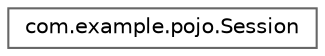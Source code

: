 digraph "Graphical Class Hierarchy"
{
 // LATEX_PDF_SIZE
  bgcolor="transparent";
  edge [fontname=Helvetica,fontsize=10,labelfontname=Helvetica,labelfontsize=10];
  node [fontname=Helvetica,fontsize=10,shape=box,height=0.2,width=0.4];
  rankdir="LR";
  Node0 [label="com.example.pojo.Session",height=0.2,width=0.4,color="grey40", fillcolor="white", style="filled",URL="$classcom_1_1example_1_1pojo_1_1_session.html",tooltip=" "];
}
